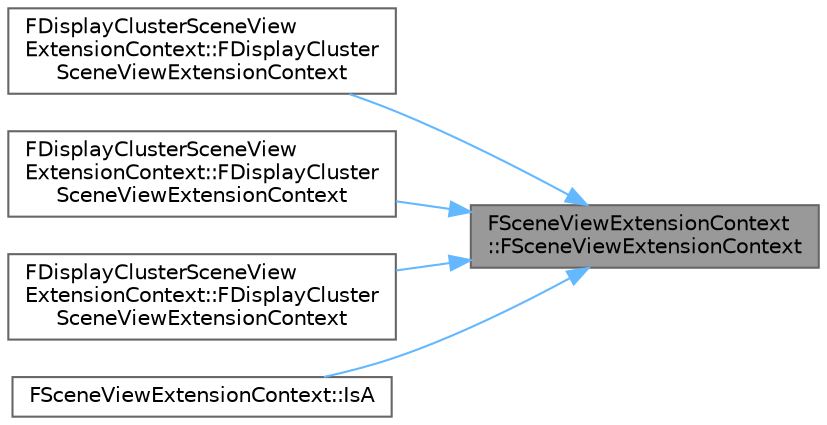 digraph "FSceneViewExtensionContext::FSceneViewExtensionContext"
{
 // INTERACTIVE_SVG=YES
 // LATEX_PDF_SIZE
  bgcolor="transparent";
  edge [fontname=Helvetica,fontsize=10,labelfontname=Helvetica,labelfontsize=10];
  node [fontname=Helvetica,fontsize=10,shape=box,height=0.2,width=0.4];
  rankdir="RL";
  Node1 [id="Node000001",label="FSceneViewExtensionContext\l::FSceneViewExtensionContext",height=0.2,width=0.4,color="gray40", fillcolor="grey60", style="filled", fontcolor="black",tooltip=" "];
  Node1 -> Node2 [id="edge1_Node000001_Node000002",dir="back",color="steelblue1",style="solid",tooltip=" "];
  Node2 [id="Node000002",label="FDisplayClusterSceneView\lExtensionContext::FDisplayCluster\lSceneViewExtensionContext",height=0.2,width=0.4,color="grey40", fillcolor="white", style="filled",URL="$d9/daa/structFDisplayClusterSceneViewExtensionContext.html#aae3cf86ba1627278e08990921fd65cd5",tooltip=" "];
  Node1 -> Node3 [id="edge2_Node000001_Node000003",dir="back",color="steelblue1",style="solid",tooltip=" "];
  Node3 [id="Node000003",label="FDisplayClusterSceneView\lExtensionContext::FDisplayCluster\lSceneViewExtensionContext",height=0.2,width=0.4,color="grey40", fillcolor="white", style="filled",URL="$d9/daa/structFDisplayClusterSceneViewExtensionContext.html#a3f383f2533866d59358225ec7c128c4c",tooltip=" "];
  Node1 -> Node4 [id="edge3_Node000001_Node000004",dir="back",color="steelblue1",style="solid",tooltip=" "];
  Node4 [id="Node000004",label="FDisplayClusterSceneView\lExtensionContext::FDisplayCluster\lSceneViewExtensionContext",height=0.2,width=0.4,color="grey40", fillcolor="white", style="filled",URL="$d9/daa/structFDisplayClusterSceneViewExtensionContext.html#a0ff0a31d4f1c28c720eb7687fc40b7ce",tooltip=" "];
  Node1 -> Node5 [id="edge4_Node000001_Node000005",dir="back",color="steelblue1",style="solid",tooltip=" "];
  Node5 [id="Node000005",label="FSceneViewExtensionContext::IsA",height=0.2,width=0.4,color="grey40", fillcolor="white", style="filled",URL="$de/d28/structFSceneViewExtensionContext.html#a53b99b2bf4d0c77fb0111d7020440d60",tooltip=" "];
}
